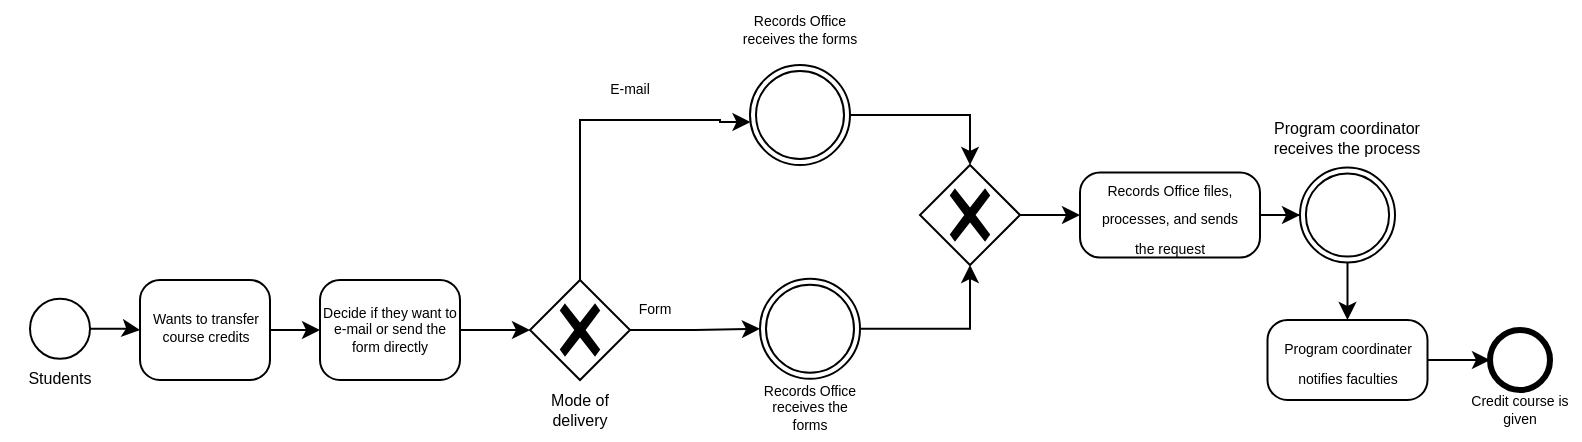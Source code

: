<mxfile version="20.8.11" type="github">
  <diagram name="Page-1" id="qNks2tY5SsdPoUxaN__0">
    <mxGraphModel dx="848" dy="581" grid="1" gridSize="10" guides="1" tooltips="1" connect="1" arrows="1" fold="1" page="1" pageScale="1" pageWidth="850" pageHeight="1100" math="0" shadow="0">
      <root>
        <mxCell id="0" />
        <mxCell id="1" parent="0" />
        <mxCell id="DYCgU-3iIGWhfeMWR1PB-38" style="edgeStyle=orthogonalEdgeStyle;rounded=0;orthogonalLoop=1;jettySize=auto;html=1;entryX=0;entryY=0.5;entryDx=0;entryDy=0;entryPerimeter=0;fontSize=8;" edge="1" parent="1" source="3zHVbhgSwmODAuP6RIVM-1" target="DYCgU-3iIGWhfeMWR1PB-27">
          <mxGeometry relative="1" as="geometry" />
        </mxCell>
        <mxCell id="3zHVbhgSwmODAuP6RIVM-1" value="" style="points=[[0.145,0.145,0],[0.5,0,0],[0.855,0.145,0],[1,0.5,0],[0.855,0.855,0],[0.5,1,0],[0.145,0.855,0],[0,0.5,0]];shape=mxgraph.bpmn.event;html=1;verticalLabelPosition=bottom;labelBackgroundColor=#ffffff;verticalAlign=top;align=center;perimeter=ellipsePerimeter;outlineConnect=0;aspect=fixed;outline=standard;symbol=general;" parent="1" vertex="1">
          <mxGeometry x="15" y="319.38" width="30" height="30" as="geometry" />
        </mxCell>
        <mxCell id="3zHVbhgSwmODAuP6RIVM-2" value="" style="points=[[0.145,0.145,0],[0.5,0,0],[0.855,0.145,0],[1,0.5,0],[0.855,0.855,0],[0.5,1,0],[0.145,0.855,0],[0,0.5,0]];shape=mxgraph.bpmn.event;html=1;verticalLabelPosition=bottom;labelBackgroundColor=#ffffff;verticalAlign=top;align=center;perimeter=ellipsePerimeter;outlineConnect=0;aspect=fixed;outline=end;symbol=terminate2;" parent="1" vertex="1">
          <mxGeometry x="745" y="335" width="30" height="30" as="geometry" />
        </mxCell>
        <mxCell id="3zHVbhgSwmODAuP6RIVM-3" value="Students" style="text;html=1;strokeColor=none;fillColor=none;align=center;verticalAlign=middle;whiteSpace=wrap;rounded=0;fontSize=8;" parent="1" vertex="1">
          <mxGeometry y="344.38" width="60" height="30" as="geometry" />
        </mxCell>
        <mxCell id="DYCgU-3iIGWhfeMWR1PB-2" style="edgeStyle=orthogonalEdgeStyle;rounded=0;orthogonalLoop=1;jettySize=auto;html=1;" edge="1" parent="1" source="3zHVbhgSwmODAuP6RIVM-4" target="DYCgU-3iIGWhfeMWR1PB-1">
          <mxGeometry relative="1" as="geometry" />
        </mxCell>
        <mxCell id="3zHVbhgSwmODAuP6RIVM-4" value="" style="points=[[0.25,0,0],[0.5,0,0],[0.75,0,0],[1,0.25,0],[1,0.5,0],[1,0.75,0],[0.75,1,0],[0.5,1,0],[0.25,1,0],[0,0.75,0],[0,0.5,0],[0,0.25,0]];shape=mxgraph.bpmn.task;whiteSpace=wrap;rectStyle=rounded;size=10;html=1;taskMarker=abstract;" parent="1" vertex="1">
          <mxGeometry x="160" y="310" width="70" height="50" as="geometry" />
        </mxCell>
        <mxCell id="3zHVbhgSwmODAuP6RIVM-8" value="Decide if they want to e-mail or send the form directly" style="text;html=1;strokeColor=none;fillColor=none;align=center;verticalAlign=middle;whiteSpace=wrap;rounded=0;fontSize=7;" parent="1" vertex="1">
          <mxGeometry x="160" y="320" width="70" height="30" as="geometry" />
        </mxCell>
        <mxCell id="DYCgU-3iIGWhfeMWR1PB-7" style="edgeStyle=orthogonalEdgeStyle;rounded=0;orthogonalLoop=1;jettySize=auto;html=1;exitX=1;exitY=0.5;exitDx=0;exitDy=0;exitPerimeter=0;entryX=0;entryY=0.5;entryDx=0;entryDy=0;entryPerimeter=0;" edge="1" parent="1" source="DYCgU-3iIGWhfeMWR1PB-1" target="DYCgU-3iIGWhfeMWR1PB-40">
          <mxGeometry relative="1" as="geometry">
            <mxPoint x="366.88" y="334.62" as="targetPoint" />
          </mxGeometry>
        </mxCell>
        <mxCell id="DYCgU-3iIGWhfeMWR1PB-8" style="edgeStyle=orthogonalEdgeStyle;rounded=0;orthogonalLoop=1;jettySize=auto;html=1;" edge="1" parent="1" source="DYCgU-3iIGWhfeMWR1PB-1" target="DYCgU-3iIGWhfeMWR1PB-39">
          <mxGeometry relative="1" as="geometry">
            <mxPoint x="366.88" y="229.04" as="targetPoint" />
            <Array as="points">
              <mxPoint x="290" y="230" />
              <mxPoint x="360" y="230" />
              <mxPoint x="360" y="231" />
            </Array>
          </mxGeometry>
        </mxCell>
        <mxCell id="DYCgU-3iIGWhfeMWR1PB-1" value="" style="points=[[0.25,0.25,0],[0.5,0,0],[0.75,0.25,0],[1,0.5,0],[0.75,0.75,0],[0.5,1,0],[0.25,0.75,0],[0,0.5,0]];shape=mxgraph.bpmn.gateway2;html=1;verticalLabelPosition=bottom;labelBackgroundColor=#ffffff;verticalAlign=top;align=center;perimeter=rhombusPerimeter;outlineConnect=0;outline=none;symbol=none;gwType=exclusive;" vertex="1" parent="1">
          <mxGeometry x="265" y="310" width="50" height="50" as="geometry" />
        </mxCell>
        <mxCell id="DYCgU-3iIGWhfeMWR1PB-3" value="Mode of delivery" style="text;html=1;strokeColor=none;fillColor=none;align=center;verticalAlign=middle;whiteSpace=wrap;rounded=0;fontSize=8;" vertex="1" parent="1">
          <mxGeometry x="260" y="360" width="60" height="30" as="geometry" />
        </mxCell>
        <mxCell id="DYCgU-3iIGWhfeMWR1PB-15" style="edgeStyle=orthogonalEdgeStyle;rounded=0;orthogonalLoop=1;jettySize=auto;html=1;entryX=0.5;entryY=0;entryDx=0;entryDy=0;entryPerimeter=0;exitX=1;exitY=0.5;exitDx=0;exitDy=0;exitPerimeter=0;" edge="1" parent="1" source="DYCgU-3iIGWhfeMWR1PB-39" target="DYCgU-3iIGWhfeMWR1PB-14">
          <mxGeometry relative="1" as="geometry">
            <mxPoint x="535" y="230" as="targetPoint" />
            <mxPoint x="450" y="230" as="sourcePoint" />
          </mxGeometry>
        </mxCell>
        <mxCell id="DYCgU-3iIGWhfeMWR1PB-16" style="edgeStyle=orthogonalEdgeStyle;rounded=0;orthogonalLoop=1;jettySize=auto;html=1;entryX=0.5;entryY=1;entryDx=0;entryDy=0;entryPerimeter=0;" edge="1" parent="1" source="DYCgU-3iIGWhfeMWR1PB-40" target="DYCgU-3iIGWhfeMWR1PB-14">
          <mxGeometry relative="1" as="geometry">
            <mxPoint x="535" y="329.953" as="targetPoint" />
            <mxPoint x="450" y="330" as="sourcePoint" />
          </mxGeometry>
        </mxCell>
        <mxCell id="DYCgU-3iIGWhfeMWR1PB-9" value="Form" style="text;html=1;strokeColor=none;fillColor=none;align=center;verticalAlign=middle;whiteSpace=wrap;rounded=0;fontSize=7;" vertex="1" parent="1">
          <mxGeometry x="305" y="310" width="45" height="30" as="geometry" />
        </mxCell>
        <mxCell id="DYCgU-3iIGWhfeMWR1PB-10" value="E-mail" style="text;html=1;strokeColor=none;fillColor=none;align=center;verticalAlign=middle;whiteSpace=wrap;rounded=0;fontSize=7;" vertex="1" parent="1">
          <mxGeometry x="285" y="200" width="60" height="30" as="geometry" />
        </mxCell>
        <mxCell id="DYCgU-3iIGWhfeMWR1PB-11" value="Records Office receives the forms" style="text;html=1;strokeColor=none;fillColor=none;align=center;verticalAlign=middle;whiteSpace=wrap;rounded=0;fontSize=7;" vertex="1" parent="1">
          <mxGeometry x="370" y="170" width="60" height="30" as="geometry" />
        </mxCell>
        <mxCell id="DYCgU-3iIGWhfeMWR1PB-12" value="Records Office receives the forms" style="text;html=1;strokeColor=none;fillColor=none;align=center;verticalAlign=middle;whiteSpace=wrap;rounded=0;fontSize=7;" vertex="1" parent="1">
          <mxGeometry x="376.25" y="359.38" width="57.5" height="30" as="geometry" />
        </mxCell>
        <mxCell id="DYCgU-3iIGWhfeMWR1PB-19" value="" style="edgeStyle=orthogonalEdgeStyle;rounded=0;orthogonalLoop=1;jettySize=auto;html=1;fontSize=7;entryX=0;entryY=0.5;entryDx=0;entryDy=0;entryPerimeter=0;" edge="1" parent="1" source="DYCgU-3iIGWhfeMWR1PB-14" target="DYCgU-3iIGWhfeMWR1PB-17">
          <mxGeometry relative="1" as="geometry" />
        </mxCell>
        <mxCell id="DYCgU-3iIGWhfeMWR1PB-14" value="" style="points=[[0.25,0.25,0],[0.5,0,0],[0.75,0.25,0],[1,0.5,0],[0.75,0.75,0],[0.5,1,0],[0.25,0.75,0],[0,0.5,0]];shape=mxgraph.bpmn.gateway2;html=1;verticalLabelPosition=bottom;labelBackgroundColor=#ffffff;verticalAlign=top;align=center;perimeter=rhombusPerimeter;outlineConnect=0;outline=none;symbol=none;gwType=exclusive;" vertex="1" parent="1">
          <mxGeometry x="460" y="252.5" width="50" height="50" as="geometry" />
        </mxCell>
        <mxCell id="DYCgU-3iIGWhfeMWR1PB-23" value="" style="edgeStyle=orthogonalEdgeStyle;rounded=0;orthogonalLoop=1;jettySize=auto;html=1;fontSize=7;" edge="1" parent="1" source="DYCgU-3iIGWhfeMWR1PB-17" target="DYCgU-3iIGWhfeMWR1PB-43">
          <mxGeometry relative="1" as="geometry">
            <mxPoint x="650.032" y="276.903" as="targetPoint" />
          </mxGeometry>
        </mxCell>
        <mxCell id="DYCgU-3iIGWhfeMWR1PB-17" value="" style="points=[[0.25,0,0],[0.5,0,0],[0.75,0,0],[1,0.25,0],[1,0.5,0],[1,0.75,0],[0.75,1,0],[0.5,1,0],[0.25,1,0],[0,0.75,0],[0,0.5,0],[0,0.25,0]];shape=mxgraph.bpmn.task;whiteSpace=wrap;rectStyle=rounded;size=10;html=1;taskMarker=abstract;" vertex="1" parent="1">
          <mxGeometry x="540" y="256.25" width="90" height="42.5" as="geometry" />
        </mxCell>
        <mxCell id="DYCgU-3iIGWhfeMWR1PB-18" value="&lt;font style=&quot;font-size: 7px;&quot;&gt;Records Office files, processes, and sends the request&lt;/font&gt;" style="text;html=1;strokeColor=none;fillColor=none;align=center;verticalAlign=middle;whiteSpace=wrap;rounded=0;" vertex="1" parent="1">
          <mxGeometry x="545" y="265" width="80" height="25" as="geometry" />
        </mxCell>
        <mxCell id="DYCgU-3iIGWhfeMWR1PB-26" value="Credit course is given" style="text;html=1;strokeColor=none;fillColor=none;align=center;verticalAlign=middle;whiteSpace=wrap;rounded=0;fontSize=7;" vertex="1" parent="1">
          <mxGeometry x="730" y="360" width="60" height="30" as="geometry" />
        </mxCell>
        <mxCell id="DYCgU-3iIGWhfeMWR1PB-31" value="" style="edgeStyle=orthogonalEdgeStyle;rounded=0;orthogonalLoop=1;jettySize=auto;html=1;fontSize=8;" edge="1" parent="1" source="DYCgU-3iIGWhfeMWR1PB-27" target="3zHVbhgSwmODAuP6RIVM-8">
          <mxGeometry relative="1" as="geometry" />
        </mxCell>
        <mxCell id="DYCgU-3iIGWhfeMWR1PB-27" value="" style="points=[[0.25,0,0],[0.5,0,0],[0.75,0,0],[1,0.25,0],[1,0.5,0],[1,0.75,0],[0.75,1,0],[0.5,1,0],[0.25,1,0],[0,0.75,0],[0,0.5,0],[0,0.25,0]];shape=mxgraph.bpmn.task;whiteSpace=wrap;rectStyle=rounded;size=10;html=1;taskMarker=abstract;fontSize=8;" vertex="1" parent="1">
          <mxGeometry x="70" y="310" width="65" height="50" as="geometry" />
        </mxCell>
        <mxCell id="DYCgU-3iIGWhfeMWR1PB-28" value="Wants to transfer course credits" style="text;html=1;strokeColor=none;fillColor=none;align=center;verticalAlign=middle;whiteSpace=wrap;rounded=0;fontSize=7;" vertex="1" parent="1">
          <mxGeometry x="72.5" y="319.07" width="60" height="30.62" as="geometry" />
        </mxCell>
        <mxCell id="DYCgU-3iIGWhfeMWR1PB-39" value="" style="points=[[0.145,0.145,0],[0.5,0,0],[0.855,0.145,0],[1,0.5,0],[0.855,0.855,0],[0.5,1,0],[0.145,0.855,0],[0,0.5,0]];shape=mxgraph.bpmn.event;html=1;verticalLabelPosition=bottom;labelBackgroundColor=#ffffff;verticalAlign=top;align=center;perimeter=ellipsePerimeter;outlineConnect=0;aspect=fixed;outline=throwing;symbol=general;fontSize=8;" vertex="1" parent="1">
          <mxGeometry x="375" y="202.5" width="50" height="50" as="geometry" />
        </mxCell>
        <mxCell id="DYCgU-3iIGWhfeMWR1PB-40" value="" style="points=[[0.145,0.145,0],[0.5,0,0],[0.855,0.145,0],[1,0.5,0],[0.855,0.855,0],[0.5,1,0],[0.145,0.855,0],[0,0.5,0]];shape=mxgraph.bpmn.event;html=1;verticalLabelPosition=bottom;labelBackgroundColor=#ffffff;verticalAlign=top;align=center;perimeter=ellipsePerimeter;outlineConnect=0;aspect=fixed;outline=throwing;symbol=general;fontSize=8;" vertex="1" parent="1">
          <mxGeometry x="380" y="309.38" width="50" height="50" as="geometry" />
        </mxCell>
        <mxCell id="DYCgU-3iIGWhfeMWR1PB-51" style="edgeStyle=orthogonalEdgeStyle;rounded=0;orthogonalLoop=1;jettySize=auto;html=1;entryX=0.5;entryY=0;entryDx=0;entryDy=0;entryPerimeter=0;fontSize=8;" edge="1" parent="1" source="DYCgU-3iIGWhfeMWR1PB-43" target="DYCgU-3iIGWhfeMWR1PB-46">
          <mxGeometry relative="1" as="geometry" />
        </mxCell>
        <mxCell id="DYCgU-3iIGWhfeMWR1PB-43" value="" style="points=[[0.145,0.145,0],[0.5,0,0],[0.855,0.145,0],[1,0.5,0],[0.855,0.855,0],[0.5,1,0],[0.145,0.855,0],[0,0.5,0]];shape=mxgraph.bpmn.event;html=1;verticalLabelPosition=bottom;labelBackgroundColor=#ffffff;verticalAlign=top;align=center;perimeter=ellipsePerimeter;outlineConnect=0;aspect=fixed;outline=throwing;symbol=general;fontSize=8;" vertex="1" parent="1">
          <mxGeometry x="650" y="253.75" width="47.5" height="47.5" as="geometry" />
        </mxCell>
        <mxCell id="DYCgU-3iIGWhfeMWR1PB-44" value="Program coordinator receives the process" style="text;html=1;strokeColor=none;fillColor=none;align=center;verticalAlign=middle;whiteSpace=wrap;rounded=0;fontSize=8;" vertex="1" parent="1">
          <mxGeometry x="630.12" y="223.75" width="87.25" height="30" as="geometry" />
        </mxCell>
        <mxCell id="DYCgU-3iIGWhfeMWR1PB-46" value="" style="points=[[0.25,0,0],[0.5,0,0],[0.75,0,0],[1,0.25,0],[1,0.5,0],[1,0.75,0],[0.75,1,0],[0.5,1,0],[0.25,1,0],[0,0.75,0],[0,0.5,0],[0,0.25,0]];shape=mxgraph.bpmn.task;whiteSpace=wrap;rectStyle=rounded;size=10;html=1;taskMarker=abstract;fontSize=8;" vertex="1" parent="1">
          <mxGeometry x="633.75" y="330" width="80" height="40" as="geometry" />
        </mxCell>
        <mxCell id="DYCgU-3iIGWhfeMWR1PB-52" style="edgeStyle=orthogonalEdgeStyle;rounded=0;orthogonalLoop=1;jettySize=auto;html=1;entryX=0;entryY=0.5;entryDx=0;entryDy=0;entryPerimeter=0;fontSize=8;" edge="1" parent="1" source="DYCgU-3iIGWhfeMWR1PB-24" target="3zHVbhgSwmODAuP6RIVM-2">
          <mxGeometry relative="1" as="geometry" />
        </mxCell>
        <mxCell id="DYCgU-3iIGWhfeMWR1PB-24" value="&lt;font style=&quot;font-size: 7px;&quot;&gt;Program coordinater notifies faculties&lt;br&gt;&lt;/font&gt;" style="text;html=1;strokeColor=none;fillColor=none;align=center;verticalAlign=middle;whiteSpace=wrap;rounded=0;" vertex="1" parent="1">
          <mxGeometry x="633.75" y="337.5" width="80" height="25" as="geometry" />
        </mxCell>
      </root>
    </mxGraphModel>
  </diagram>
</mxfile>
